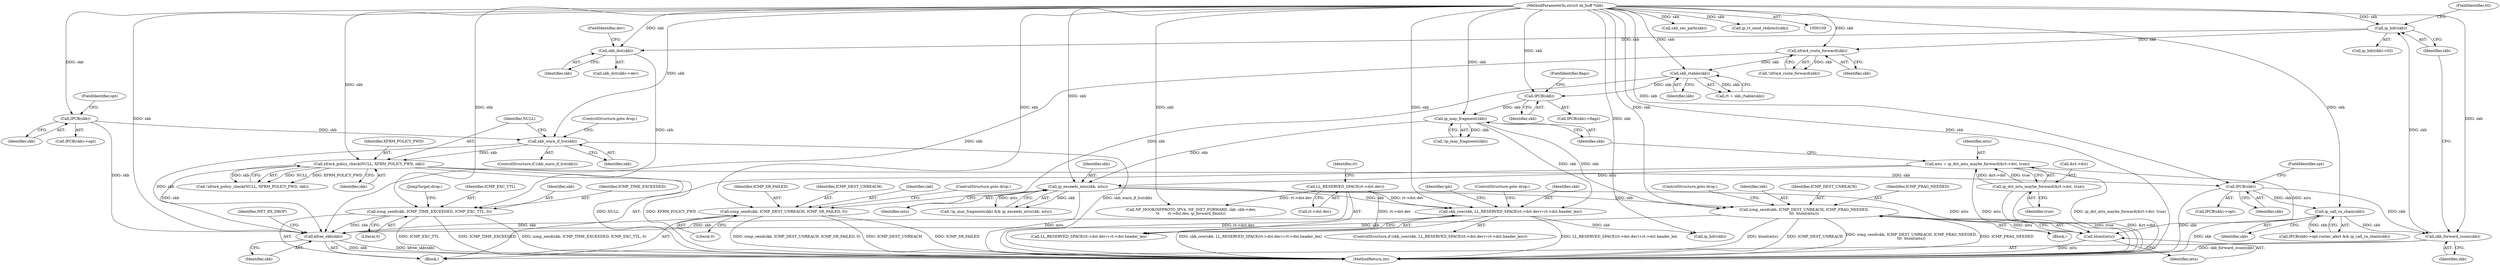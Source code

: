 digraph "0_linux_df4d92549f23e1c037e83323aff58a21b3de7fe0@API" {
"1000301" [label="(Call,kfree_skb(skb))"];
"1000220" [label="(Call,skb_cow(skb, LL_RESERVED_SPACE(rt->dst.dev)+rt->dst.header_len))"];
"1000200" [label="(Call,ip_exceeds_mtu(skb, mtu))"];
"1000198" [label="(Call,ip_may_fragment(skb))"];
"1000183" [label="(Call,IPCB(skb))"];
"1000170" [label="(Call,skb_rtable(skb))"];
"1000165" [label="(Call,xfrm4_route_forward(skb))"];
"1000158" [label="(Call,ip_hdr(skb))"];
"1000153" [label="(Call,skb_forward_csum(skb))"];
"1000149" [label="(Call,ip_call_ra_chain(skb))"];
"1000145" [label="(Call,IPCB(skb))"];
"1000136" [label="(Call,xfrm4_policy_check(NULL, XFRM_POLICY_FWD, skb))"];
"1000131" [label="(Call,skb_warn_if_lro(skb))"];
"1000120" [label="(Call,IPCB(skb))"];
"1000110" [label="(MethodParameterIn,struct sk_buff *skb)"];
"1000187" [label="(Call,mtu = ip_dst_mtu_maybe_forward(&rt->dst, true))"];
"1000189" [label="(Call,ip_dst_mtu_maybe_forward(&rt->dst, true))"];
"1000223" [label="(Call,LL_RESERVED_SPACE(rt->dst.dev))"];
"1000281" [label="(Call,icmp_send(skb, ICMP_DEST_UNREACH, ICMP_SR_FAILED, 0))"];
"1000295" [label="(Call,icmp_send(skb, ICMP_TIME_EXCEEDED, ICMP_EXC_TTL, 0))"];
"1000291" [label="(Call,skb_dst(skb))"];
"1000212" [label="(Call,icmp_send(skb, ICMP_DEST_UNREACH, ICMP_FRAG_NEEDED,\n\t\t\t  htonl(mtu)))"];
"1000216" [label="(Call,htonl(mtu))"];
"1000219" [label="(ControlStructure,if (skb_cow(skb, LL_RESERVED_SPACE(rt->dst.dev)+rt->dst.header_len)))"];
"1000119" [label="(Call,IPCB(skb)->opt)"];
"1000293" [label="(FieldIdentifier,dev)"];
"1000202" [label="(Identifier,mtu)"];
"1000216" [label="(Call,htonl(mtu))"];
"1000160" [label="(FieldIdentifier,ttl)"];
"1000298" [label="(Identifier,ICMP_EXC_TTL)"];
"1000132" [label="(Identifier,skb)"];
"1000224" [label="(Call,rt->dst.dev)"];
"1000201" [label="(Identifier,skb)"];
"1000296" [label="(Identifier,skb)"];
"1000302" [label="(Identifier,skb)"];
"1000284" [label="(Identifier,ICMP_SR_FAILED)"];
"1000231" [label="(Identifier,rt)"];
"1000138" [label="(Identifier,XFRM_POLICY_FWD)"];
"1000285" [label="(Literal,0)"];
"1000290" [label="(Call,skb_dst(skb)->dev)"];
"1000154" [label="(Identifier,skb)"];
"1000142" [label="(Call,IPCB(skb)->opt.router_alert && ip_call_ra_chain(skb))"];
"1000291" [label="(Call,skb_dst(skb))"];
"1000297" [label="(Identifier,ICMP_TIME_EXCEEDED)"];
"1000149" [label="(Call,ip_call_ra_chain(skb))"];
"1000212" [label="(Call,icmp_send(skb, ICMP_DEST_UNREACH, ICMP_FRAG_NEEDED,\n\t\t\t  htonl(mtu)))"];
"1000120" [label="(Call,IPCB(skb))"];
"1000283" [label="(Identifier,ICMP_DEST_UNREACH)"];
"1000110" [label="(MethodParameterIn,struct sk_buff *skb)"];
"1000301" [label="(Call,kfree_skb(skb))"];
"1000166" [label="(Identifier,skb)"];
"1000136" [label="(Call,xfrm4_policy_check(NULL, XFRM_POLICY_FWD, skb))"];
"1000299" [label="(Literal,0)"];
"1000133" [label="(ControlStructure,goto drop;)"];
"1000184" [label="(Identifier,skb)"];
"1000197" [label="(Call,!ip_may_fragment(skb))"];
"1000121" [label="(Identifier,skb)"];
"1000305" [label="(MethodReturn,int)"];
"1000194" [label="(Identifier,true)"];
"1000214" [label="(Identifier,ICMP_DEST_UNREACH)"];
"1000217" [label="(Identifier,mtu)"];
"1000183" [label="(Call,IPCB(skb))"];
"1000267" [label="(Call,NF_HOOK(NFPROTO_IPV4, NF_INET_FORWARD, skb, skb->dev,\n\t\t       rt->dst.dev, ip_forward_finish))"];
"1000130" [label="(ControlStructure,if (skb_warn_if_lro(skb)))"];
"1000111" [label="(Block,)"];
"1000158" [label="(Call,ip_hdr(skb))"];
"1000254" [label="(Call,skb_sec_path(skb))"];
"1000165" [label="(Call,xfrm4_route_forward(skb))"];
"1000295" [label="(Call,icmp_send(skb, ICMP_TIME_EXCEEDED, ICMP_EXC_TTL, 0))"];
"1000282" [label="(Identifier,skb)"];
"1000286" [label="(ControlStructure,goto drop;)"];
"1000300" [label="(JumpTarget,drop:)"];
"1000159" [label="(Identifier,skb)"];
"1000281" [label="(Call,icmp_send(skb, ICMP_DEST_UNREACH, ICMP_SR_FAILED, 0))"];
"1000171" [label="(Identifier,skb)"];
"1000122" [label="(FieldIdentifier,opt)"];
"1000144" [label="(Call,IPCB(skb)->opt)"];
"1000189" [label="(Call,ip_dst_mtu_maybe_forward(&rt->dst, true))"];
"1000237" [label="(Call,ip_hdr(skb))"];
"1000292" [label="(Identifier,skb)"];
"1000147" [label="(FieldIdentifier,opt)"];
"1000150" [label="(Identifier,skb)"];
"1000215" [label="(Identifier,ICMP_FRAG_NEEDED)"];
"1000168" [label="(Call,rt = skb_rtable(skb))"];
"1000222" [label="(Call,LL_RESERVED_SPACE(rt->dst.dev)+rt->dst.header_len)"];
"1000187" [label="(Call,mtu = ip_dst_mtu_maybe_forward(&rt->dst, true))"];
"1000190" [label="(Call,&rt->dst)"];
"1000164" [label="(Call,!xfrm4_route_forward(skb))"];
"1000137" [label="(Identifier,NULL)"];
"1000153" [label="(Call,skb_forward_csum(skb))"];
"1000221" [label="(Identifier,skb)"];
"1000145" [label="(Call,IPCB(skb))"];
"1000199" [label="(Identifier,skb)"];
"1000218" [label="(ControlStructure,goto drop;)"];
"1000213" [label="(Identifier,skb)"];
"1000170" [label="(Call,skb_rtable(skb))"];
"1000139" [label="(Identifier,skb)"];
"1000200" [label="(Call,ip_exceeds_mtu(skb, mtu))"];
"1000203" [label="(Block,)"];
"1000157" [label="(Call,ip_hdr(skb)->ttl)"];
"1000256" [label="(Call,ip_rt_send_redirect(skb))"];
"1000220" [label="(Call,skb_cow(skb, LL_RESERVED_SPACE(rt->dst.dev)+rt->dst.header_len))"];
"1000185" [label="(FieldIdentifier,flags)"];
"1000236" [label="(Identifier,iph)"];
"1000135" [label="(Call,!xfrm4_policy_check(NULL, XFRM_POLICY_FWD, skb))"];
"1000198" [label="(Call,ip_may_fragment(skb))"];
"1000304" [label="(Identifier,NET_RX_DROP)"];
"1000188" [label="(Identifier,mtu)"];
"1000196" [label="(Call,!ip_may_fragment(skb) && ip_exceeds_mtu(skb, mtu))"];
"1000223" [label="(Call,LL_RESERVED_SPACE(rt->dst.dev))"];
"1000131" [label="(Call,skb_warn_if_lro(skb))"];
"1000234" [label="(ControlStructure,goto drop;)"];
"1000182" [label="(Call,IPCB(skb)->flags)"];
"1000146" [label="(Identifier,skb)"];
"1000301" -> "1000111"  [label="AST: "];
"1000301" -> "1000302"  [label="CFG: "];
"1000302" -> "1000301"  [label="AST: "];
"1000304" -> "1000301"  [label="CFG: "];
"1000301" -> "1000305"  [label="DDG: kfree_skb(skb)"];
"1000301" -> "1000305"  [label="DDG: skb"];
"1000220" -> "1000301"  [label="DDG: skb"];
"1000281" -> "1000301"  [label="DDG: skb"];
"1000295" -> "1000301"  [label="DDG: skb"];
"1000165" -> "1000301"  [label="DDG: skb"];
"1000120" -> "1000301"  [label="DDG: skb"];
"1000131" -> "1000301"  [label="DDG: skb"];
"1000136" -> "1000301"  [label="DDG: skb"];
"1000212" -> "1000301"  [label="DDG: skb"];
"1000110" -> "1000301"  [label="DDG: skb"];
"1000220" -> "1000219"  [label="AST: "];
"1000220" -> "1000222"  [label="CFG: "];
"1000221" -> "1000220"  [label="AST: "];
"1000222" -> "1000220"  [label="AST: "];
"1000234" -> "1000220"  [label="CFG: "];
"1000236" -> "1000220"  [label="CFG: "];
"1000220" -> "1000305"  [label="DDG: LL_RESERVED_SPACE(rt->dst.dev)+rt->dst.header_len"];
"1000220" -> "1000305"  [label="DDG: skb_cow(skb, LL_RESERVED_SPACE(rt->dst.dev)+rt->dst.header_len)"];
"1000200" -> "1000220"  [label="DDG: skb"];
"1000198" -> "1000220"  [label="DDG: skb"];
"1000110" -> "1000220"  [label="DDG: skb"];
"1000223" -> "1000220"  [label="DDG: rt->dst.dev"];
"1000220" -> "1000237"  [label="DDG: skb"];
"1000200" -> "1000196"  [label="AST: "];
"1000200" -> "1000202"  [label="CFG: "];
"1000201" -> "1000200"  [label="AST: "];
"1000202" -> "1000200"  [label="AST: "];
"1000196" -> "1000200"  [label="CFG: "];
"1000200" -> "1000305"  [label="DDG: mtu"];
"1000200" -> "1000196"  [label="DDG: skb"];
"1000200" -> "1000196"  [label="DDG: mtu"];
"1000198" -> "1000200"  [label="DDG: skb"];
"1000110" -> "1000200"  [label="DDG: skb"];
"1000187" -> "1000200"  [label="DDG: mtu"];
"1000200" -> "1000212"  [label="DDG: skb"];
"1000200" -> "1000216"  [label="DDG: mtu"];
"1000198" -> "1000197"  [label="AST: "];
"1000198" -> "1000199"  [label="CFG: "];
"1000199" -> "1000198"  [label="AST: "];
"1000197" -> "1000198"  [label="CFG: "];
"1000198" -> "1000197"  [label="DDG: skb"];
"1000183" -> "1000198"  [label="DDG: skb"];
"1000110" -> "1000198"  [label="DDG: skb"];
"1000198" -> "1000212"  [label="DDG: skb"];
"1000183" -> "1000182"  [label="AST: "];
"1000183" -> "1000184"  [label="CFG: "];
"1000184" -> "1000183"  [label="AST: "];
"1000185" -> "1000183"  [label="CFG: "];
"1000170" -> "1000183"  [label="DDG: skb"];
"1000110" -> "1000183"  [label="DDG: skb"];
"1000170" -> "1000168"  [label="AST: "];
"1000170" -> "1000171"  [label="CFG: "];
"1000171" -> "1000170"  [label="AST: "];
"1000168" -> "1000170"  [label="CFG: "];
"1000170" -> "1000168"  [label="DDG: skb"];
"1000165" -> "1000170"  [label="DDG: skb"];
"1000110" -> "1000170"  [label="DDG: skb"];
"1000170" -> "1000281"  [label="DDG: skb"];
"1000165" -> "1000164"  [label="AST: "];
"1000165" -> "1000166"  [label="CFG: "];
"1000166" -> "1000165"  [label="AST: "];
"1000164" -> "1000165"  [label="CFG: "];
"1000165" -> "1000164"  [label="DDG: skb"];
"1000158" -> "1000165"  [label="DDG: skb"];
"1000110" -> "1000165"  [label="DDG: skb"];
"1000158" -> "1000157"  [label="AST: "];
"1000158" -> "1000159"  [label="CFG: "];
"1000159" -> "1000158"  [label="AST: "];
"1000160" -> "1000158"  [label="CFG: "];
"1000153" -> "1000158"  [label="DDG: skb"];
"1000110" -> "1000158"  [label="DDG: skb"];
"1000158" -> "1000291"  [label="DDG: skb"];
"1000153" -> "1000111"  [label="AST: "];
"1000153" -> "1000154"  [label="CFG: "];
"1000154" -> "1000153"  [label="AST: "];
"1000159" -> "1000153"  [label="CFG: "];
"1000153" -> "1000305"  [label="DDG: skb_forward_csum(skb)"];
"1000149" -> "1000153"  [label="DDG: skb"];
"1000145" -> "1000153"  [label="DDG: skb"];
"1000110" -> "1000153"  [label="DDG: skb"];
"1000149" -> "1000142"  [label="AST: "];
"1000149" -> "1000150"  [label="CFG: "];
"1000150" -> "1000149"  [label="AST: "];
"1000142" -> "1000149"  [label="CFG: "];
"1000149" -> "1000305"  [label="DDG: skb"];
"1000149" -> "1000142"  [label="DDG: skb"];
"1000145" -> "1000149"  [label="DDG: skb"];
"1000110" -> "1000149"  [label="DDG: skb"];
"1000145" -> "1000144"  [label="AST: "];
"1000145" -> "1000146"  [label="CFG: "];
"1000146" -> "1000145"  [label="AST: "];
"1000147" -> "1000145"  [label="CFG: "];
"1000145" -> "1000305"  [label="DDG: skb"];
"1000136" -> "1000145"  [label="DDG: skb"];
"1000110" -> "1000145"  [label="DDG: skb"];
"1000136" -> "1000135"  [label="AST: "];
"1000136" -> "1000139"  [label="CFG: "];
"1000137" -> "1000136"  [label="AST: "];
"1000138" -> "1000136"  [label="AST: "];
"1000139" -> "1000136"  [label="AST: "];
"1000135" -> "1000136"  [label="CFG: "];
"1000136" -> "1000305"  [label="DDG: XFRM_POLICY_FWD"];
"1000136" -> "1000305"  [label="DDG: NULL"];
"1000136" -> "1000135"  [label="DDG: NULL"];
"1000136" -> "1000135"  [label="DDG: XFRM_POLICY_FWD"];
"1000136" -> "1000135"  [label="DDG: skb"];
"1000131" -> "1000136"  [label="DDG: skb"];
"1000110" -> "1000136"  [label="DDG: skb"];
"1000131" -> "1000130"  [label="AST: "];
"1000131" -> "1000132"  [label="CFG: "];
"1000132" -> "1000131"  [label="AST: "];
"1000133" -> "1000131"  [label="CFG: "];
"1000137" -> "1000131"  [label="CFG: "];
"1000131" -> "1000305"  [label="DDG: skb_warn_if_lro(skb)"];
"1000120" -> "1000131"  [label="DDG: skb"];
"1000110" -> "1000131"  [label="DDG: skb"];
"1000120" -> "1000119"  [label="AST: "];
"1000120" -> "1000121"  [label="CFG: "];
"1000121" -> "1000120"  [label="AST: "];
"1000122" -> "1000120"  [label="CFG: "];
"1000110" -> "1000120"  [label="DDG: skb"];
"1000110" -> "1000109"  [label="AST: "];
"1000110" -> "1000305"  [label="DDG: skb"];
"1000110" -> "1000212"  [label="DDG: skb"];
"1000110" -> "1000237"  [label="DDG: skb"];
"1000110" -> "1000254"  [label="DDG: skb"];
"1000110" -> "1000256"  [label="DDG: skb"];
"1000110" -> "1000267"  [label="DDG: skb"];
"1000110" -> "1000281"  [label="DDG: skb"];
"1000110" -> "1000291"  [label="DDG: skb"];
"1000110" -> "1000295"  [label="DDG: skb"];
"1000187" -> "1000111"  [label="AST: "];
"1000187" -> "1000189"  [label="CFG: "];
"1000188" -> "1000187"  [label="AST: "];
"1000189" -> "1000187"  [label="AST: "];
"1000199" -> "1000187"  [label="CFG: "];
"1000187" -> "1000305"  [label="DDG: mtu"];
"1000187" -> "1000305"  [label="DDG: ip_dst_mtu_maybe_forward(&rt->dst, true)"];
"1000189" -> "1000187"  [label="DDG: &rt->dst"];
"1000189" -> "1000187"  [label="DDG: true"];
"1000187" -> "1000216"  [label="DDG: mtu"];
"1000189" -> "1000194"  [label="CFG: "];
"1000190" -> "1000189"  [label="AST: "];
"1000194" -> "1000189"  [label="AST: "];
"1000189" -> "1000305"  [label="DDG: true"];
"1000189" -> "1000305"  [label="DDG: &rt->dst"];
"1000223" -> "1000222"  [label="AST: "];
"1000223" -> "1000224"  [label="CFG: "];
"1000224" -> "1000223"  [label="AST: "];
"1000231" -> "1000223"  [label="CFG: "];
"1000223" -> "1000305"  [label="DDG: rt->dst.dev"];
"1000223" -> "1000222"  [label="DDG: rt->dst.dev"];
"1000223" -> "1000267"  [label="DDG: rt->dst.dev"];
"1000281" -> "1000111"  [label="AST: "];
"1000281" -> "1000285"  [label="CFG: "];
"1000282" -> "1000281"  [label="AST: "];
"1000283" -> "1000281"  [label="AST: "];
"1000284" -> "1000281"  [label="AST: "];
"1000285" -> "1000281"  [label="AST: "];
"1000286" -> "1000281"  [label="CFG: "];
"1000281" -> "1000305"  [label="DDG: ICMP_SR_FAILED"];
"1000281" -> "1000305"  [label="DDG: icmp_send(skb, ICMP_DEST_UNREACH, ICMP_SR_FAILED, 0)"];
"1000281" -> "1000305"  [label="DDG: ICMP_DEST_UNREACH"];
"1000295" -> "1000111"  [label="AST: "];
"1000295" -> "1000299"  [label="CFG: "];
"1000296" -> "1000295"  [label="AST: "];
"1000297" -> "1000295"  [label="AST: "];
"1000298" -> "1000295"  [label="AST: "];
"1000299" -> "1000295"  [label="AST: "];
"1000300" -> "1000295"  [label="CFG: "];
"1000295" -> "1000305"  [label="DDG: ICMP_EXC_TTL"];
"1000295" -> "1000305"  [label="DDG: ICMP_TIME_EXCEEDED"];
"1000295" -> "1000305"  [label="DDG: icmp_send(skb, ICMP_TIME_EXCEEDED, ICMP_EXC_TTL, 0)"];
"1000291" -> "1000295"  [label="DDG: skb"];
"1000291" -> "1000290"  [label="AST: "];
"1000291" -> "1000292"  [label="CFG: "];
"1000292" -> "1000291"  [label="AST: "];
"1000293" -> "1000291"  [label="CFG: "];
"1000212" -> "1000203"  [label="AST: "];
"1000212" -> "1000216"  [label="CFG: "];
"1000213" -> "1000212"  [label="AST: "];
"1000214" -> "1000212"  [label="AST: "];
"1000215" -> "1000212"  [label="AST: "];
"1000216" -> "1000212"  [label="AST: "];
"1000218" -> "1000212"  [label="CFG: "];
"1000212" -> "1000305"  [label="DDG: htonl(mtu)"];
"1000212" -> "1000305"  [label="DDG: ICMP_DEST_UNREACH"];
"1000212" -> "1000305"  [label="DDG: icmp_send(skb, ICMP_DEST_UNREACH, ICMP_FRAG_NEEDED,\n\t\t\t  htonl(mtu))"];
"1000212" -> "1000305"  [label="DDG: ICMP_FRAG_NEEDED"];
"1000216" -> "1000212"  [label="DDG: mtu"];
"1000216" -> "1000217"  [label="CFG: "];
"1000217" -> "1000216"  [label="AST: "];
"1000216" -> "1000305"  [label="DDG: mtu"];
}
